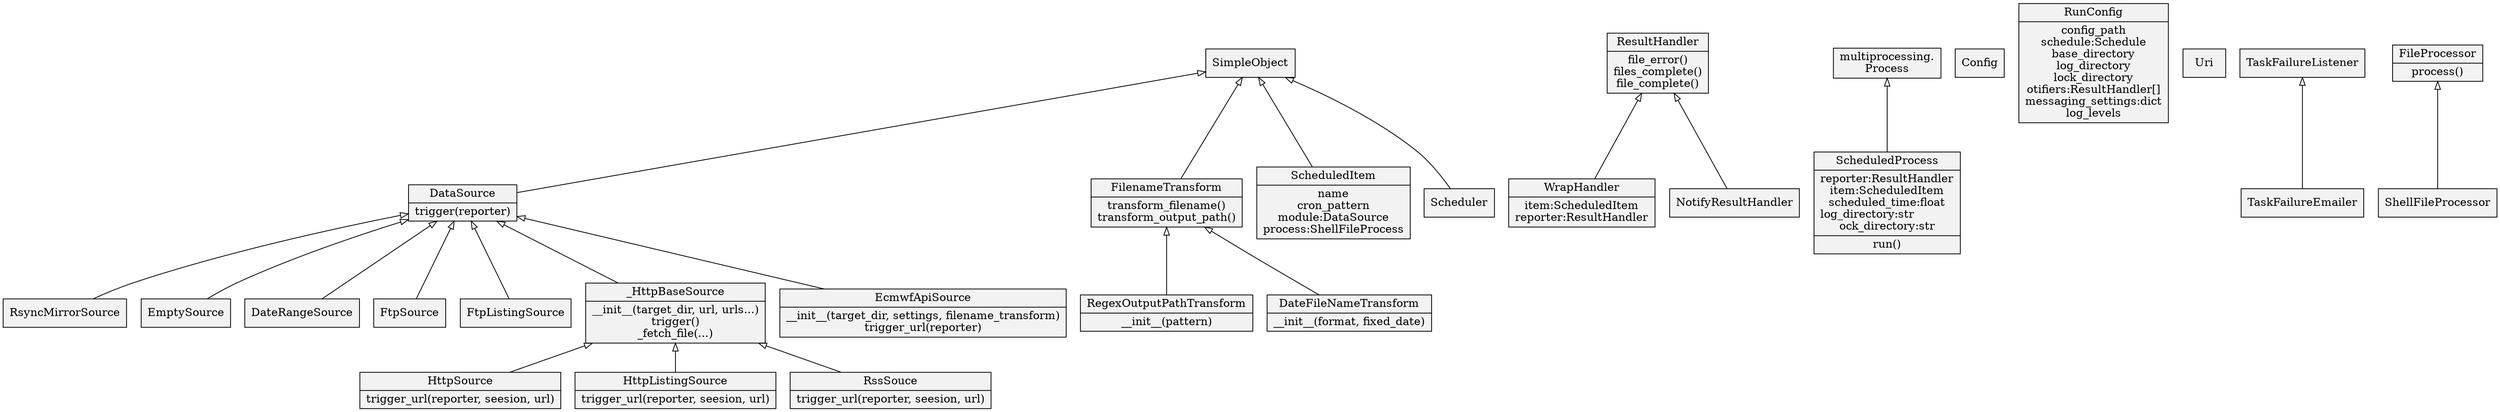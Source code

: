 digraph fetch {

	node[shape=record,style=filled,fillcolor=gray95]
	edge[dir=back, arrowtail=empty]

	16[label="{SimpleObject}"];
	4[label="{DataSource|trigger(reporter)}"];
	RsyncMirrorSource [shape=box];
	EmptySource [shape=box];
	DateRangeSource [shape=box];
	FtpSource [shape=box];
	FtpListingSource [shape=box];
	10[label="{_HttpBaseSource|__init__(target_dir, url, urls...)\ntrigger()\n_fetch_file(...)}"];
	11[label="{HttpSource|trigger_url(reporter, seesion, url)}"];
	12[label="{HttpListingSource|trigger_url(reporter, seesion, url)}"];
	13[label="{RssSouce|trigger_url(reporter, seesion, url)}"];
	14[label="{EcmwfApiSource|__init__(target_dir, settings, filename_transform)\ntrigger_url(reporter)}"];
	7[label="{FilenameTransform|transform_filename()\ntransform_output_path()}"];
	8[label="{RegexOutputPathTransform|__init__(pattern)}"];
	9[label="{DateFileNameTransform|__init__(format, fixed_date)}"];
	19[label="{WrapHandler|item:ScheduledItem\nreporter:ResultHandler}"];
	15[label="{ScheduledItem|name\ncron_pattern\nmodule:DataSource\nprocess:ShellFileProcess}"];
	18[label="{multiprocessing.\nProcess}"];
	17[label="{ScheduledProcess|reporter:ResultHandler\nitem:ScheduledItem\nscheduled_time:float\nlog_directory:str\lock_directory:str|run()}"];
	Scheduler[shape=box];
	Config[shape=box];
	20[label="{RunConfig|config_path\nschedule:Schedule\nbase_directory\nlog_directory\nlock_directory\notifiers:ResultHandler[]\nmessaging_settings:dict\nlog_levels}"];
	Uri[shape=box];
	TaskFailureListener[shape=box];
	TaskFailureEmailer[shape=box];
	5[label="{ResultHandler|file_error()\nfiles_complete()\nfile_complete()}"];
	6[label="{NotifyResultHandler}"];
	2[label="{FileProcessor|process()}"];
	3[label="{ShellFileProcessor}"];

	16 -> 4;
	4 -> RsyncMirrorSource;
	4 -> EmptySource;
	4 -> DateRangeSource;
	4 -> FtpSource;
	4 -> FtpListingSource;
	4 -> 14;
	4 -> 10;
	10 -> 11;
	10 -> 12;
	10 -> 13;

	16 -> 7;
        7 -> 8;
        7 -> 9;

	16 -> 15;
	16 -> Scheduler;
	TaskFailureListener -> TaskFailureEmailer;
	5 -> 6;
	5 -> 19;
	18 -> 17;
	2 -> 3;
}        
